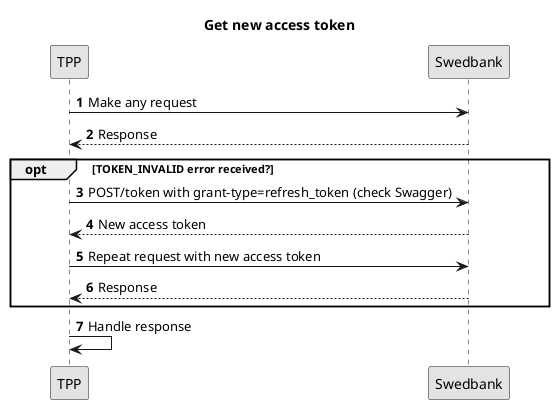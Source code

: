 @startuml refresh-access-token

skinparam monochrome true
skinparam shadowing false
skinparam ParticipantPadding 30


title Get new access token

participant TPP
participant Swedbank

autonumber 1
TPP->Swedbank: Make any request

Swedbank-->TPP: Response
opt TOKEN_INVALID error received?
TPP->Swedbank: POST/token with grant-type=refresh_token (check Swagger)
Swedbank-->TPP: New access token
TPP->Swedbank: Repeat request with new access token
Swedbank-->TPP: Response
end
TPP->TPP: Handle response

@enduml